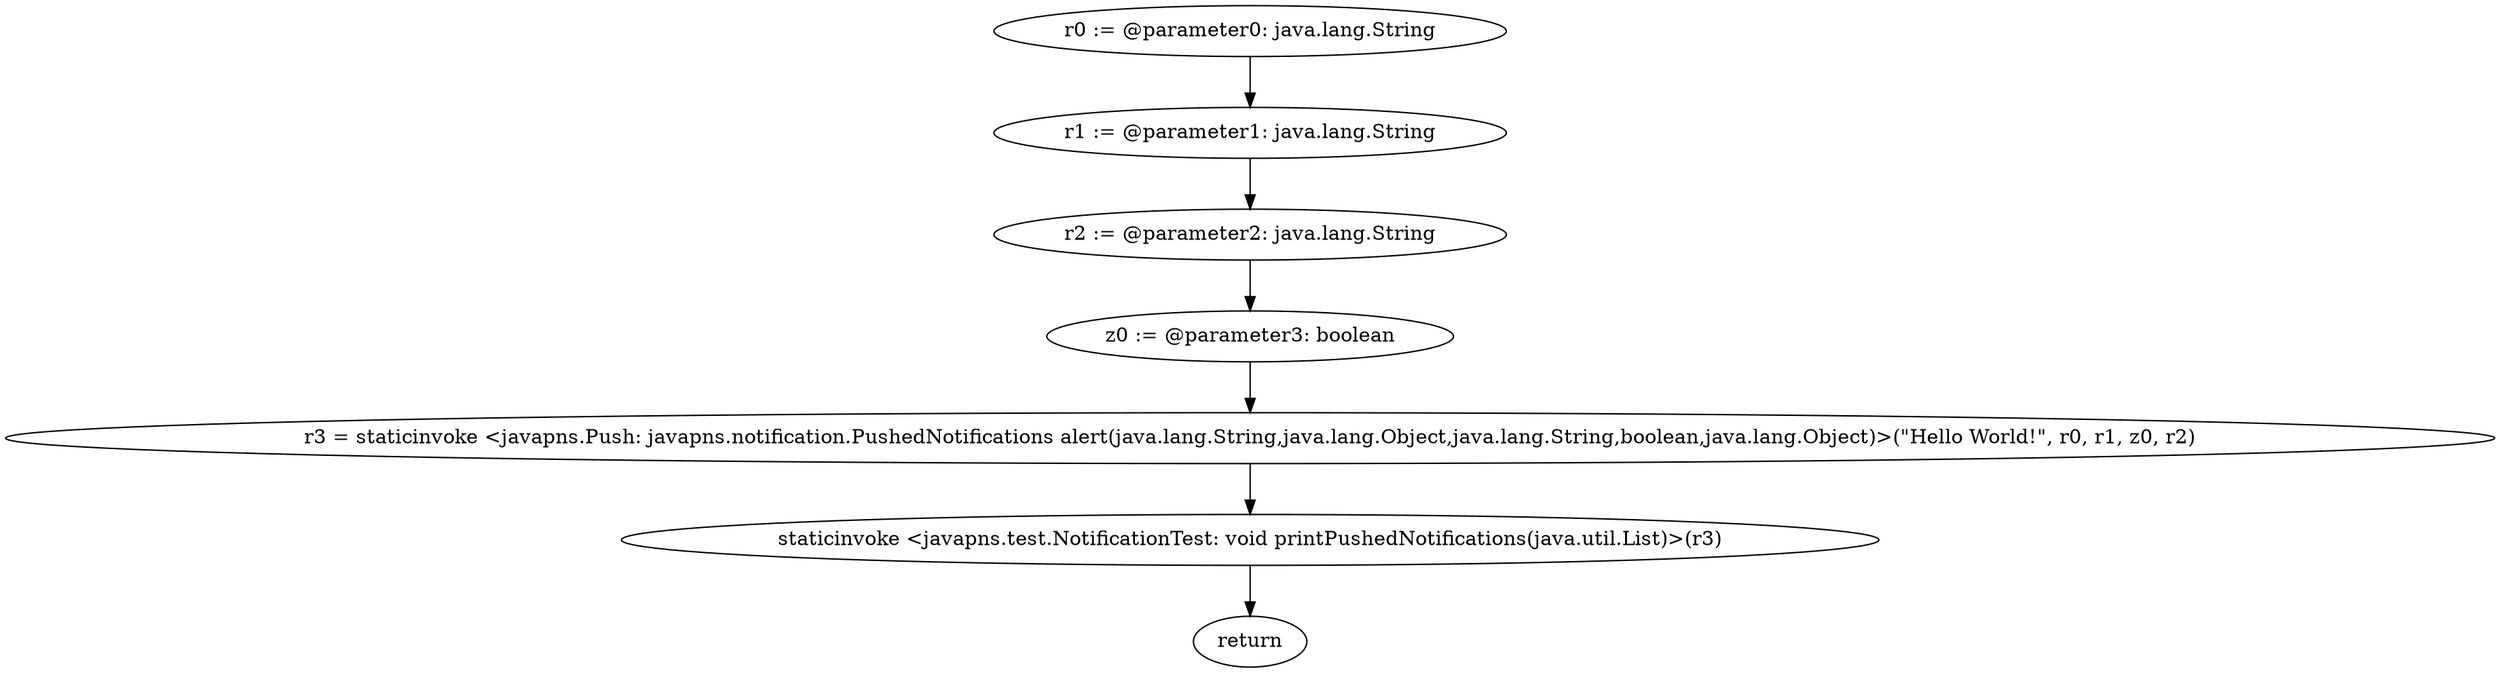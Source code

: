 digraph "unitGraph" {
    "r0 := @parameter0: java.lang.String"
    "r1 := @parameter1: java.lang.String"
    "r2 := @parameter2: java.lang.String"
    "z0 := @parameter3: boolean"
    "r3 = staticinvoke <javapns.Push: javapns.notification.PushedNotifications alert(java.lang.String,java.lang.Object,java.lang.String,boolean,java.lang.Object)>(\"Hello World!\", r0, r1, z0, r2)"
    "staticinvoke <javapns.test.NotificationTest: void printPushedNotifications(java.util.List)>(r3)"
    "return"
    "r0 := @parameter0: java.lang.String"->"r1 := @parameter1: java.lang.String";
    "r1 := @parameter1: java.lang.String"->"r2 := @parameter2: java.lang.String";
    "r2 := @parameter2: java.lang.String"->"z0 := @parameter3: boolean";
    "z0 := @parameter3: boolean"->"r3 = staticinvoke <javapns.Push: javapns.notification.PushedNotifications alert(java.lang.String,java.lang.Object,java.lang.String,boolean,java.lang.Object)>(\"Hello World!\", r0, r1, z0, r2)";
    "r3 = staticinvoke <javapns.Push: javapns.notification.PushedNotifications alert(java.lang.String,java.lang.Object,java.lang.String,boolean,java.lang.Object)>(\"Hello World!\", r0, r1, z0, r2)"->"staticinvoke <javapns.test.NotificationTest: void printPushedNotifications(java.util.List)>(r3)";
    "staticinvoke <javapns.test.NotificationTest: void printPushedNotifications(java.util.List)>(r3)"->"return";
}
